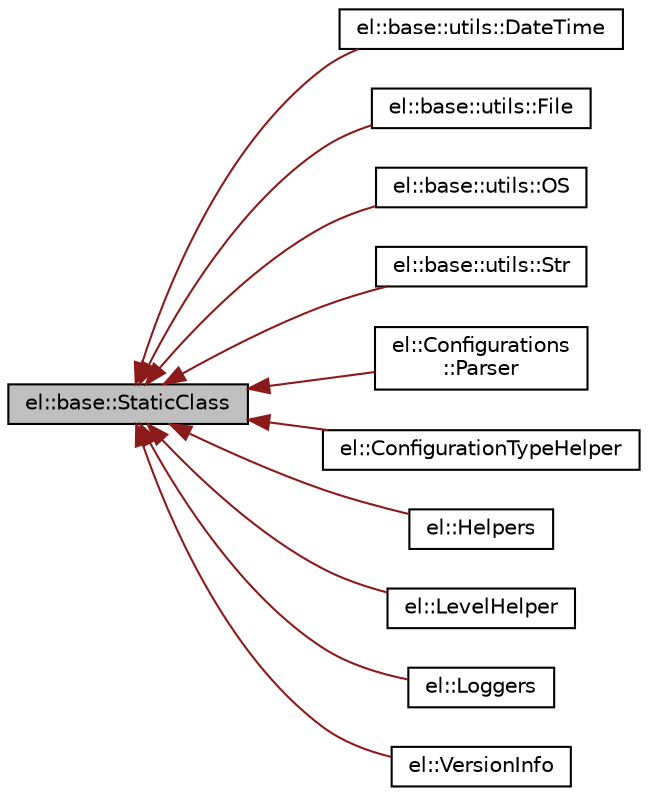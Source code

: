 digraph "el::base::StaticClass"
{
  edge [fontname="Helvetica",fontsize="10",labelfontname="Helvetica",labelfontsize="10"];
  node [fontname="Helvetica",fontsize="10",shape=record];
  rankdir="LR";
  Node1 [label="el::base::StaticClass",height=0.2,width=0.4,color="black", fillcolor="grey75", style="filled" fontcolor="black"];
  Node1 -> Node2 [dir="back",color="firebrick4",fontsize="10",style="solid",fontname="Helvetica"];
  Node2 [label="el::base::utils::DateTime",height=0.2,width=0.4,color="black", fillcolor="white", style="filled",URL="$classel_1_1base_1_1utils_1_1_date_time.html",tooltip="Contains utilities for cross-platform date/time. This class make use of el::base::utils::Str. "];
  Node1 -> Node3 [dir="back",color="firebrick4",fontsize="10",style="solid",fontname="Helvetica"];
  Node3 [label="el::base::utils::File",height=0.2,width=0.4,color="black", fillcolor="white", style="filled",URL="$classel_1_1base_1_1utils_1_1_file.html"];
  Node1 -> Node4 [dir="back",color="firebrick4",fontsize="10",style="solid",fontname="Helvetica"];
  Node4 [label="el::base::utils::OS",height=0.2,width=0.4,color="black", fillcolor="white", style="filled",URL="$classel_1_1base_1_1utils_1_1_o_s.html",tooltip="Operating System helper static class used internally. You should not use it. "];
  Node1 -> Node5 [dir="back",color="firebrick4",fontsize="10",style="solid",fontname="Helvetica"];
  Node5 [label="el::base::utils::Str",height=0.2,width=0.4,color="black", fillcolor="white", style="filled",URL="$classel_1_1base_1_1utils_1_1_str.html",tooltip="String utilities helper class used internally. You should not use it. "];
  Node1 -> Node6 [dir="back",color="firebrick4",fontsize="10",style="solid",fontname="Helvetica"];
  Node6 [label="el::Configurations\l::Parser",height=0.2,width=0.4,color="black", fillcolor="white", style="filled",URL="$classel_1_1_configurations_1_1_parser.html",tooltip="Parser used internally to parse configurations from file or text. "];
  Node1 -> Node7 [dir="back",color="firebrick4",fontsize="10",style="solid",fontname="Helvetica"];
  Node7 [label="el::ConfigurationTypeHelper",height=0.2,width=0.4,color="black", fillcolor="white", style="filled",URL="$classel_1_1_configuration_type_helper.html",tooltip="Static class that contains helper functions for el::ConfigurationType. "];
  Node1 -> Node8 [dir="back",color="firebrick4",fontsize="10",style="solid",fontname="Helvetica"];
  Node8 [label="el::Helpers",height=0.2,width=0.4,color="black", fillcolor="white", style="filled",URL="$classel_1_1_helpers.html",tooltip="Static helpers for developers. "];
  Node1 -> Node9 [dir="back",color="firebrick4",fontsize="10",style="solid",fontname="Helvetica"];
  Node9 [label="el::LevelHelper",height=0.2,width=0.4,color="black", fillcolor="white", style="filled",URL="$classel_1_1_level_helper.html",tooltip="Static class that contains helper functions for el::Level. "];
  Node1 -> Node10 [dir="back",color="firebrick4",fontsize="10",style="solid",fontname="Helvetica"];
  Node10 [label="el::Loggers",height=0.2,width=0.4,color="black", fillcolor="white", style="filled",URL="$classel_1_1_loggers.html",tooltip="Static helpers to deal with loggers and their configurations. "];
  Node1 -> Node11 [dir="back",color="firebrick4",fontsize="10",style="solid",fontname="Helvetica"];
  Node11 [label="el::VersionInfo",height=0.2,width=0.4,color="black", fillcolor="white", style="filled",URL="$classel_1_1_version_info.html"];
}
